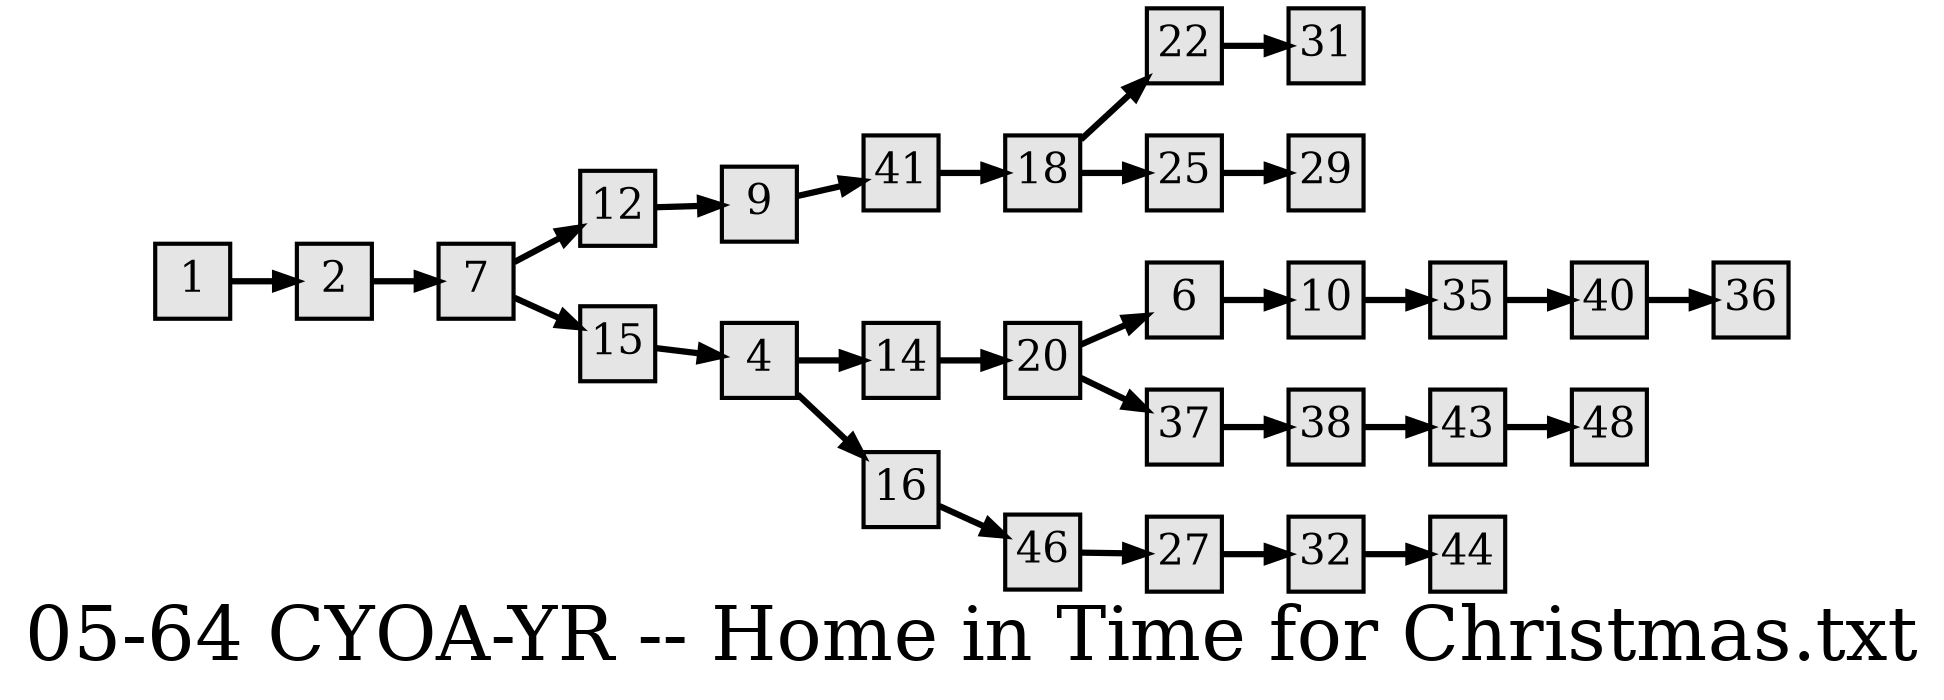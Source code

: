 digraph g{
  graph [ label="05-64 CYOA-YR -- Home in Time for Christmas.txt" rankdir=LR, ordering=out, fontsize=36, nodesep="0.35", ranksep="0.45"];
  node  [shape=rect, penwidth=2, fontsize=20, style=filled, fillcolor=grey90, margin="0,0", labelfloat=true, regular=true, fixedsize=true];
  edge  [labelfloat=true, penwidth=3, fontsize=12];

  1 -> 2;
  2 -> 7;
  4 -> 14;
  4 -> 16;
  6 -> 10;
  7 -> 12;
  7 -> 15;
  9 -> 41;
  10 -> 35;
  12 -> 9;
  14 -> 20;
  15 -> 4;
  16 -> 46;
  18 -> 22;
  18 -> 25;
  20 -> 6;
  20 -> 37;
  22 -> 31;
  25 -> 29;
  27 -> 32;
  32 -> 44;
  35 -> 40;
  37 -> 38;
  38 -> 43;
  40 -> 36;
  41 -> 18;
  43 -> 48;
  46 -> 27;
}

